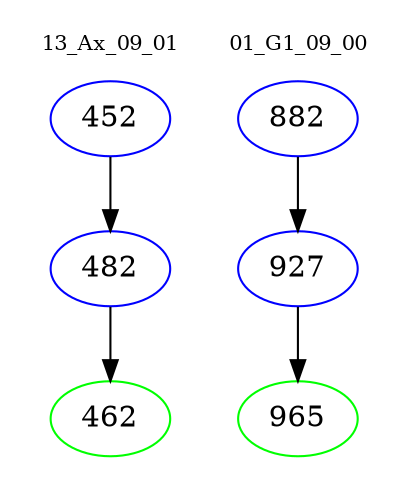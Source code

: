 digraph{
subgraph cluster_0 {
color = white
label = "13_Ax_09_01";
fontsize=10;
T0_452 [label="452", color="blue"]
T0_452 -> T0_482 [color="black"]
T0_482 [label="482", color="blue"]
T0_482 -> T0_462 [color="black"]
T0_462 [label="462", color="green"]
}
subgraph cluster_1 {
color = white
label = "01_G1_09_00";
fontsize=10;
T1_882 [label="882", color="blue"]
T1_882 -> T1_927 [color="black"]
T1_927 [label="927", color="blue"]
T1_927 -> T1_965 [color="black"]
T1_965 [label="965", color="green"]
}
}

